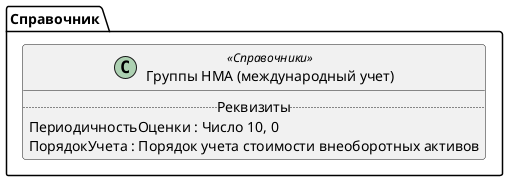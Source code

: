 ﻿@startuml ГруппыНМАМеждународныйУчет
'!include templates.wsd
'..\include templates.wsd
class Справочник.ГруппыНМАМеждународныйУчет as "Группы НМА (международный учет)" <<Справочники>>
{
..Реквизиты..
ПериодичностьОценки : Число 10, 0
ПорядокУчета : Порядок учета стоимости внеоборотных активов
}
@enduml
